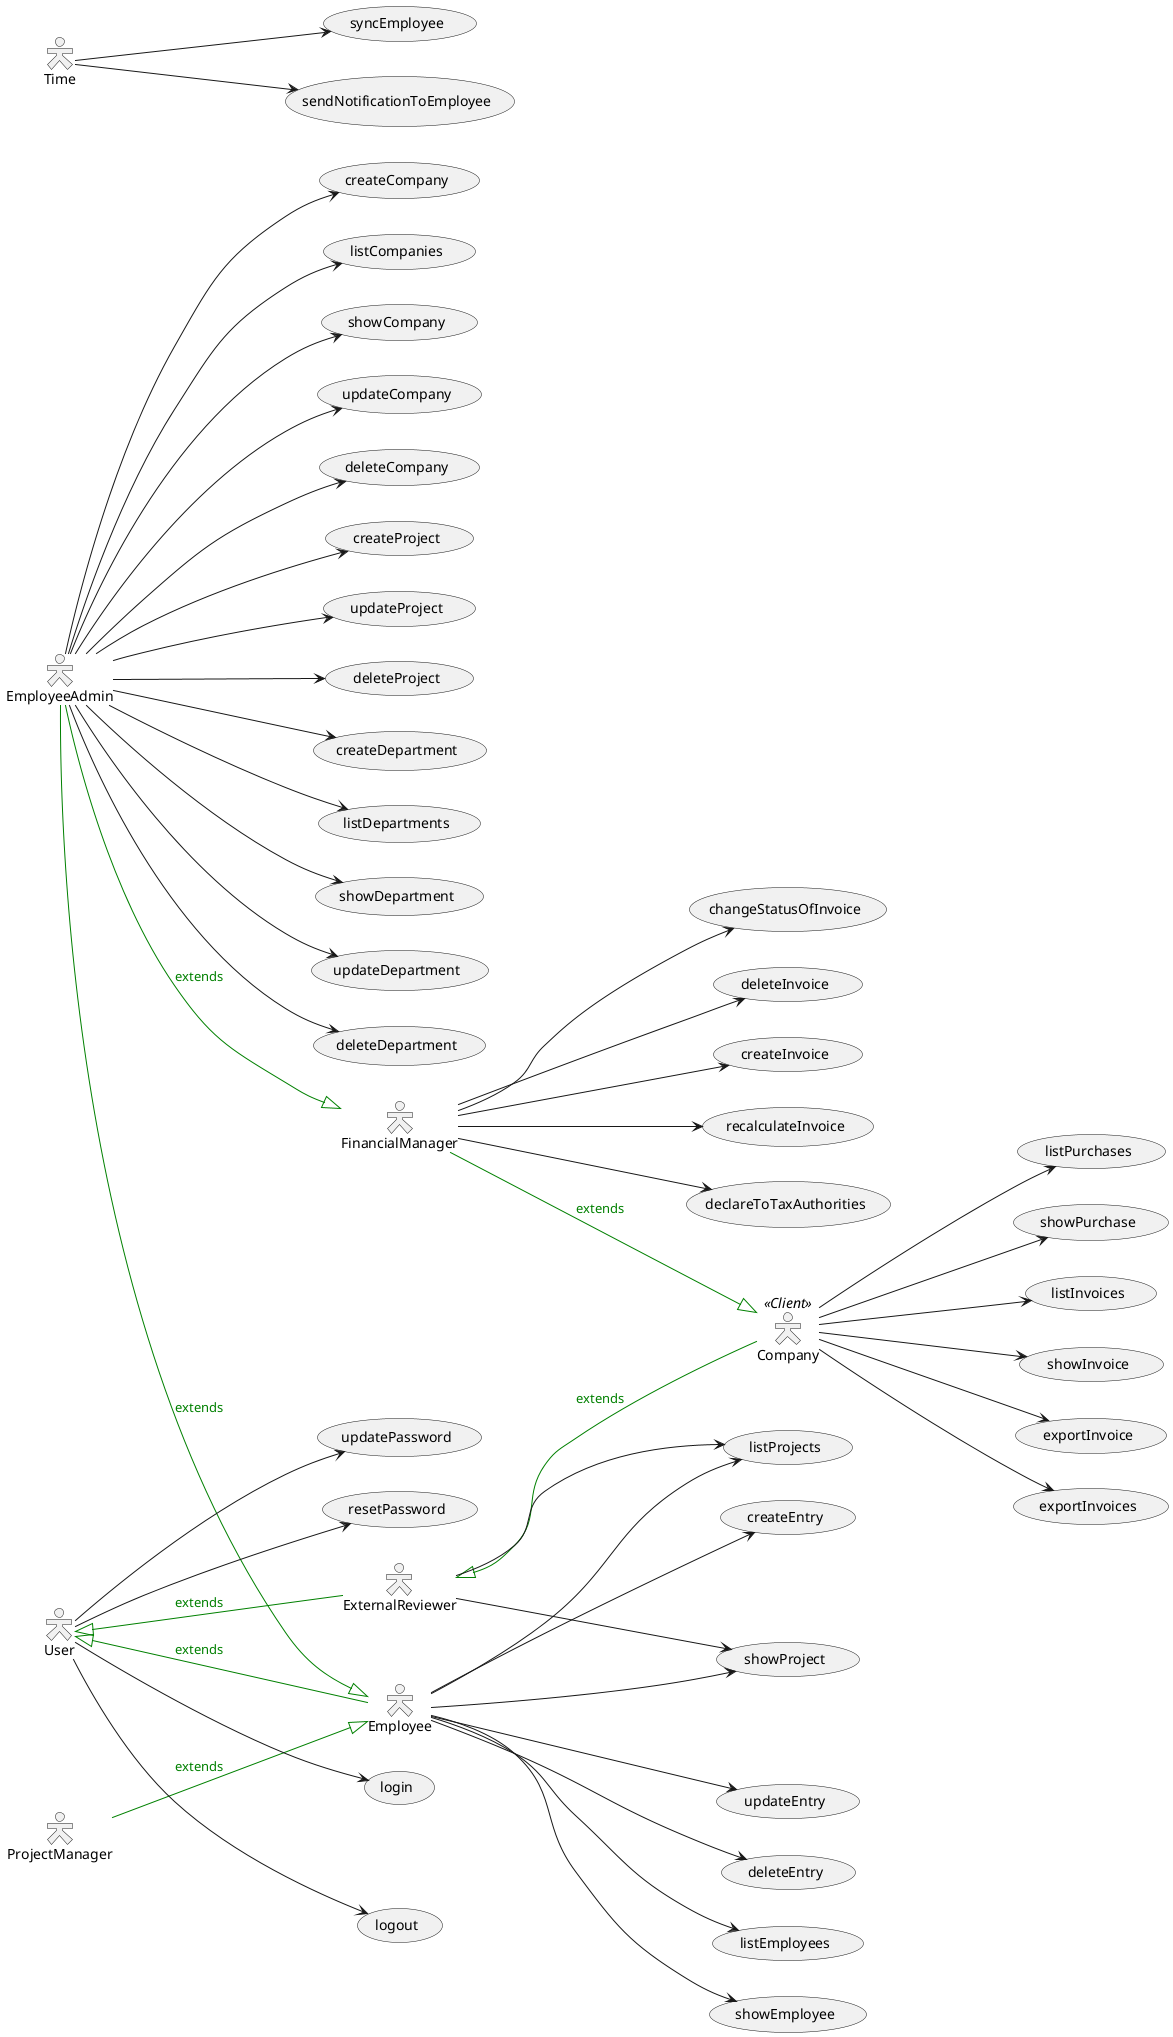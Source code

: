 @startuml
left to right direction
skinparam actorStyle Hollow

actor Employee
actor Time
actor Company <<Client>>
actor EmployeeAdmin
actor ExternalReviewer
actor FinancialManager
actor ProjectManager
actor User

User <|--- Employee #green;text:green : extends 
User <|--- ExternalReviewer #green;text:green : extends 
EmployeeAdmin ---|> Employee  #green;text:green : extends 
ProjectManager ---|> Employee  #green;text:green : extends 
ExternalReviewer <|--- Company  #green;text:green : extends 
EmployeeAdmin ---|> FinancialManager #green;text:green : extends 
FinancialManager ---|> Company #green;text:green : extends 

/' Employee use cases'/
usecase syncEmployee
usecase listEmployees
usecase showEmployee
usecase sendNotificationToEmployee

usecase createCompany
usecase listCompanies
usecase showCompany
usecase updateCompany
usecase deleteCompany

usecase createProject
usecase updateProject
usecase deleteProject
usecase listProjects
usecase showProject

usecase listPurchases
usecase showPurchase

usecase listInvoices
usecase showInvoice
usecase exportInvoice
usecase exportInvoices
usecase createInvoice
usecase recalculateInvoice
usecase declareToTaxAuthorities
usecase changeStatusOfInvoice
usecase deleteInvoice

usecase login
usecase logout
usecase updatePassword
usecase resetPassword

usecase createEntry
usecase updateEntry
usecase deleteEntry

usecase createDepartment
usecase listDepartments
usecase showDepartment
usecase updateDepartment
usecase deleteDepartment

Time ---> syncEmployee 
Time ---> sendNotificationToEmployee

Employee ---> createEntry
Employee ---> updateEntry
Employee ---> deleteEntry

Employee ---> listEmployees
Employee ---> showEmployee

Employee ---> listProjects
Employee ---> showProject

EmployeeAdmin ---> createCompany
EmployeeAdmin ---> listCompanies
EmployeeAdmin ---> showCompany
EmployeeAdmin ---> updateCompany
EmployeeAdmin ---> deleteCompany

EmployeeAdmin ---> createProject
EmployeeAdmin ---> updateProject
EmployeeAdmin ---> deleteProject

EmployeeAdmin ---> createDepartment
EmployeeAdmin ---> listDepartments
EmployeeAdmin ---> showDepartment
EmployeeAdmin ---> updateDepartment
EmployeeAdmin ---> deleteDepartment


ExternalReviewer ---> listProjects
ExternalReviewer ---> showProject

Company ---> listPurchases
Company ---> showPurchase

Company ---> listInvoices
Company ---> showInvoice
Company ---> exportInvoice
Company ---> exportInvoices

FinancialManager ---> createInvoice
FinancialManager ---> recalculateInvoice
FinancialManager ---> changeStatusOfInvoice
FinancialManager ---> declareToTaxAuthorities
FinancialManager ---> deleteInvoice

User ---> login
User ---> logout
User ---> updatePassword
User ---> resetPassword

@enduml